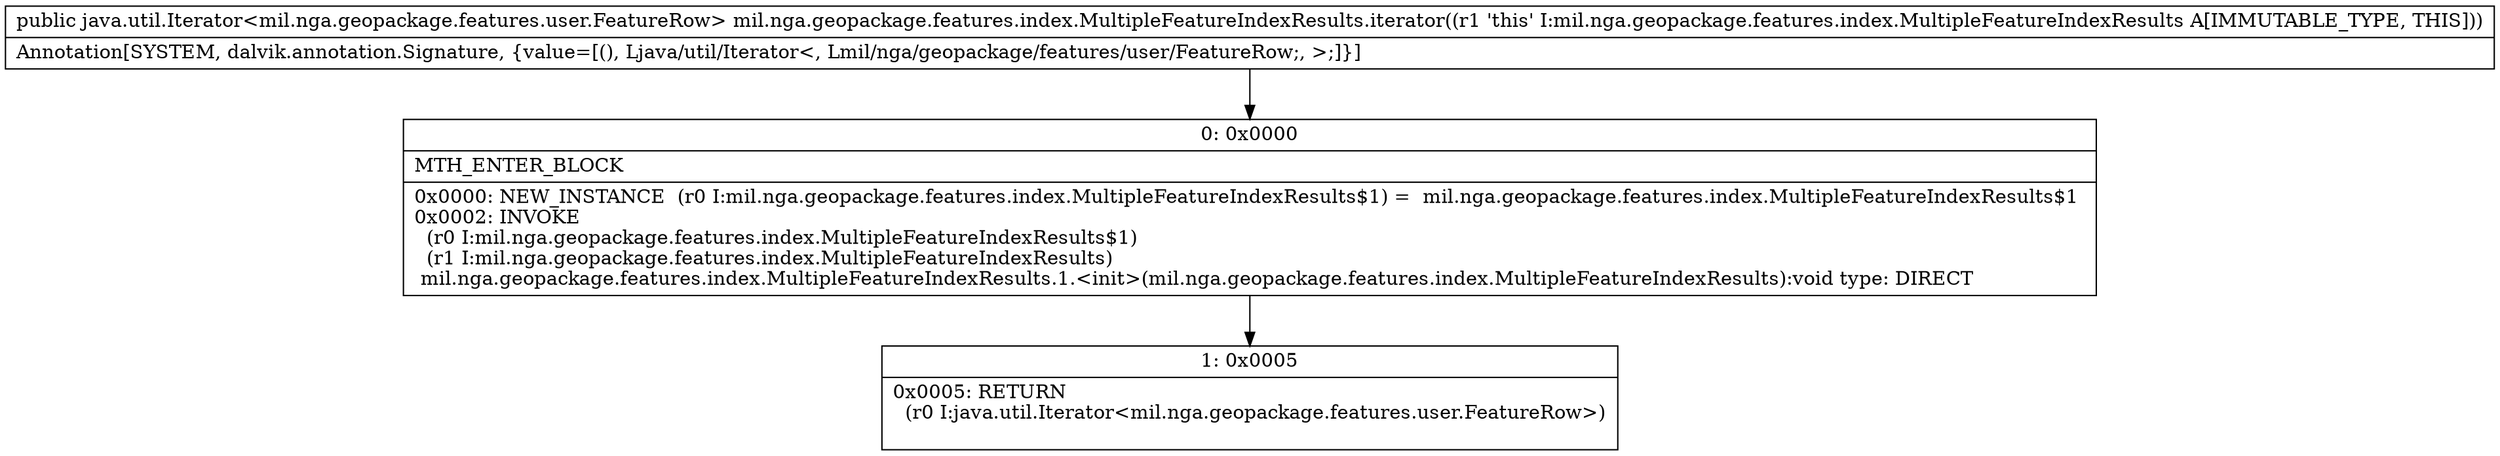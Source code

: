 digraph "CFG formil.nga.geopackage.features.index.MultipleFeatureIndexResults.iterator()Ljava\/util\/Iterator;" {
Node_0 [shape=record,label="{0\:\ 0x0000|MTH_ENTER_BLOCK\l|0x0000: NEW_INSTANCE  (r0 I:mil.nga.geopackage.features.index.MultipleFeatureIndexResults$1) =  mil.nga.geopackage.features.index.MultipleFeatureIndexResults$1 \l0x0002: INVOKE  \l  (r0 I:mil.nga.geopackage.features.index.MultipleFeatureIndexResults$1)\l  (r1 I:mil.nga.geopackage.features.index.MultipleFeatureIndexResults)\l mil.nga.geopackage.features.index.MultipleFeatureIndexResults.1.\<init\>(mil.nga.geopackage.features.index.MultipleFeatureIndexResults):void type: DIRECT \l}"];
Node_1 [shape=record,label="{1\:\ 0x0005|0x0005: RETURN  \l  (r0 I:java.util.Iterator\<mil.nga.geopackage.features.user.FeatureRow\>)\l \l}"];
MethodNode[shape=record,label="{public java.util.Iterator\<mil.nga.geopackage.features.user.FeatureRow\> mil.nga.geopackage.features.index.MultipleFeatureIndexResults.iterator((r1 'this' I:mil.nga.geopackage.features.index.MultipleFeatureIndexResults A[IMMUTABLE_TYPE, THIS]))  | Annotation[SYSTEM, dalvik.annotation.Signature, \{value=[(), Ljava\/util\/Iterator\<, Lmil\/nga\/geopackage\/features\/user\/FeatureRow;, \>;]\}]\l}"];
MethodNode -> Node_0;
Node_0 -> Node_1;
}

